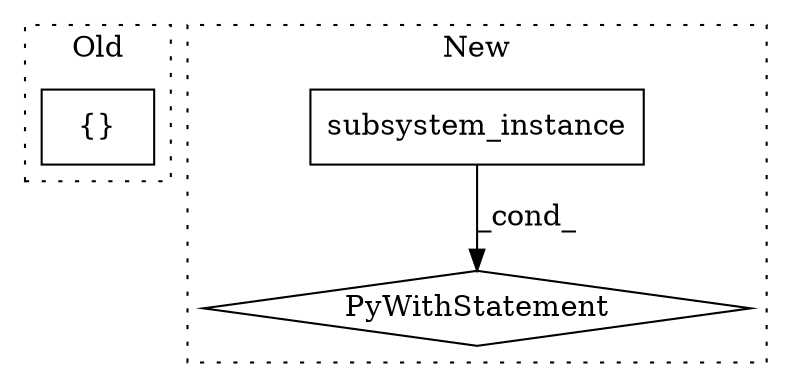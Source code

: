 digraph G {
subgraph cluster0 {
1 [label="{}" a="4" s="1091,1109" l="1,1" shape="box"];
label = "Old";
style="dotted";
}
subgraph cluster1 {
2 [label="subsystem_instance" a="32" s="1052,1093" l="19,1" shape="box"];
3 [label="PyWithStatement" a="104" s="1042,1094" l="10,2" shape="diamond"];
label = "New";
style="dotted";
}
2 -> 3 [label="_cond_"];
}